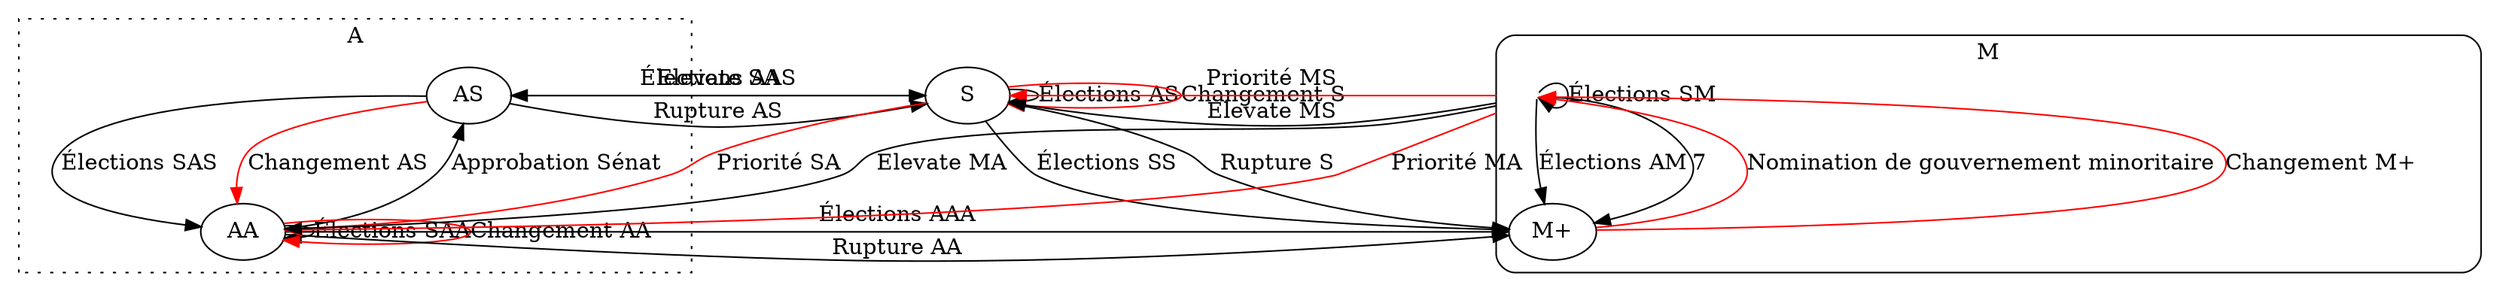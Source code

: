 digraph G {
    compound=true;
    style="rounded";

    subgraph cluster_A {
        label="A";
        style=dotted
        AS;
        AA;
    }

    S;

    subgraph cluster_M {
        label=M;
        M [shape=point, style=invis];
        "M+";
    }

    // Priorité entre l'origine des gouvernements
    // Priorité MS
    M -> S [ltail=cluster_M, label="Priorité MS", color=red];

    // Priorité MA
    M -> AA [ltail=cluster_M, label="Priorité MA", color=red];

    // Priorité SA
    S -> AA [label="Priorité SA", color=red];

    // Rupture de majorité
    // Rupture AS
    AS -> S [label="Rupture AS"]

    // Rupture AA
    AA -> "M+" [label="Rupture AA"]

    // Rupture S
    S -> "M+" [label="Rupture S"]

    // Élections et renouvellement
    // Élections AM
    M -> "M+" [ltail=cluster_M, label="Élections AM"]

    // Élections AS
    S -> S [label="Élections AS"]

    // Élections AAS
    AS -> S [label="Élections AAS"]

    // Élections AAA
    AA -> "M+" [label="Élections AAA"]

    // Élections SM
    M -> M [ltail=cluster_M, lhead=cluster_M, label="Élections SM"]

    // Élections SA
    AA -> AA [label="Élections SAA"]
    AS -> AA [label="Élections SAS"]

    // Élections SS
    S -> "M+" [label="Élections SS"]

    // Approbation Sénat
    AA -> AS [label="Approbation Sénat"]

    // Reprise du gouvernement à une priorité plus élevée
    // Elevate MS
    M -> S [ltail=cluster_M, label="Elevate MS"]

    // Elevate MA
    M -> AA [ltail=cluster_M, label="Elevate MA"]

    // Elevate SA
    S -> AS [label="Elevate SA"]

    // Nomination de gouvernement minoritaire
    "M+" -> M [label="Nomination de gouvernement minoritaire", color=red]

    // 7
    M -> "M+" [label="7"]

    // Changement de coalition sans changement de priorité
    // Changement A
    AS -> AA [label="Changement AS", color=red]
    AA -> AA [label="Changement AA", color=red]

    // Changement S
    S -> S [label="Changement S", color=red]

    // Changement M
    // pas de transition, no-op

    // Changement M+
    "M+" -> M [label="Changement M+", color=red]

    // Vacance : non représentés, pas besoin
}
